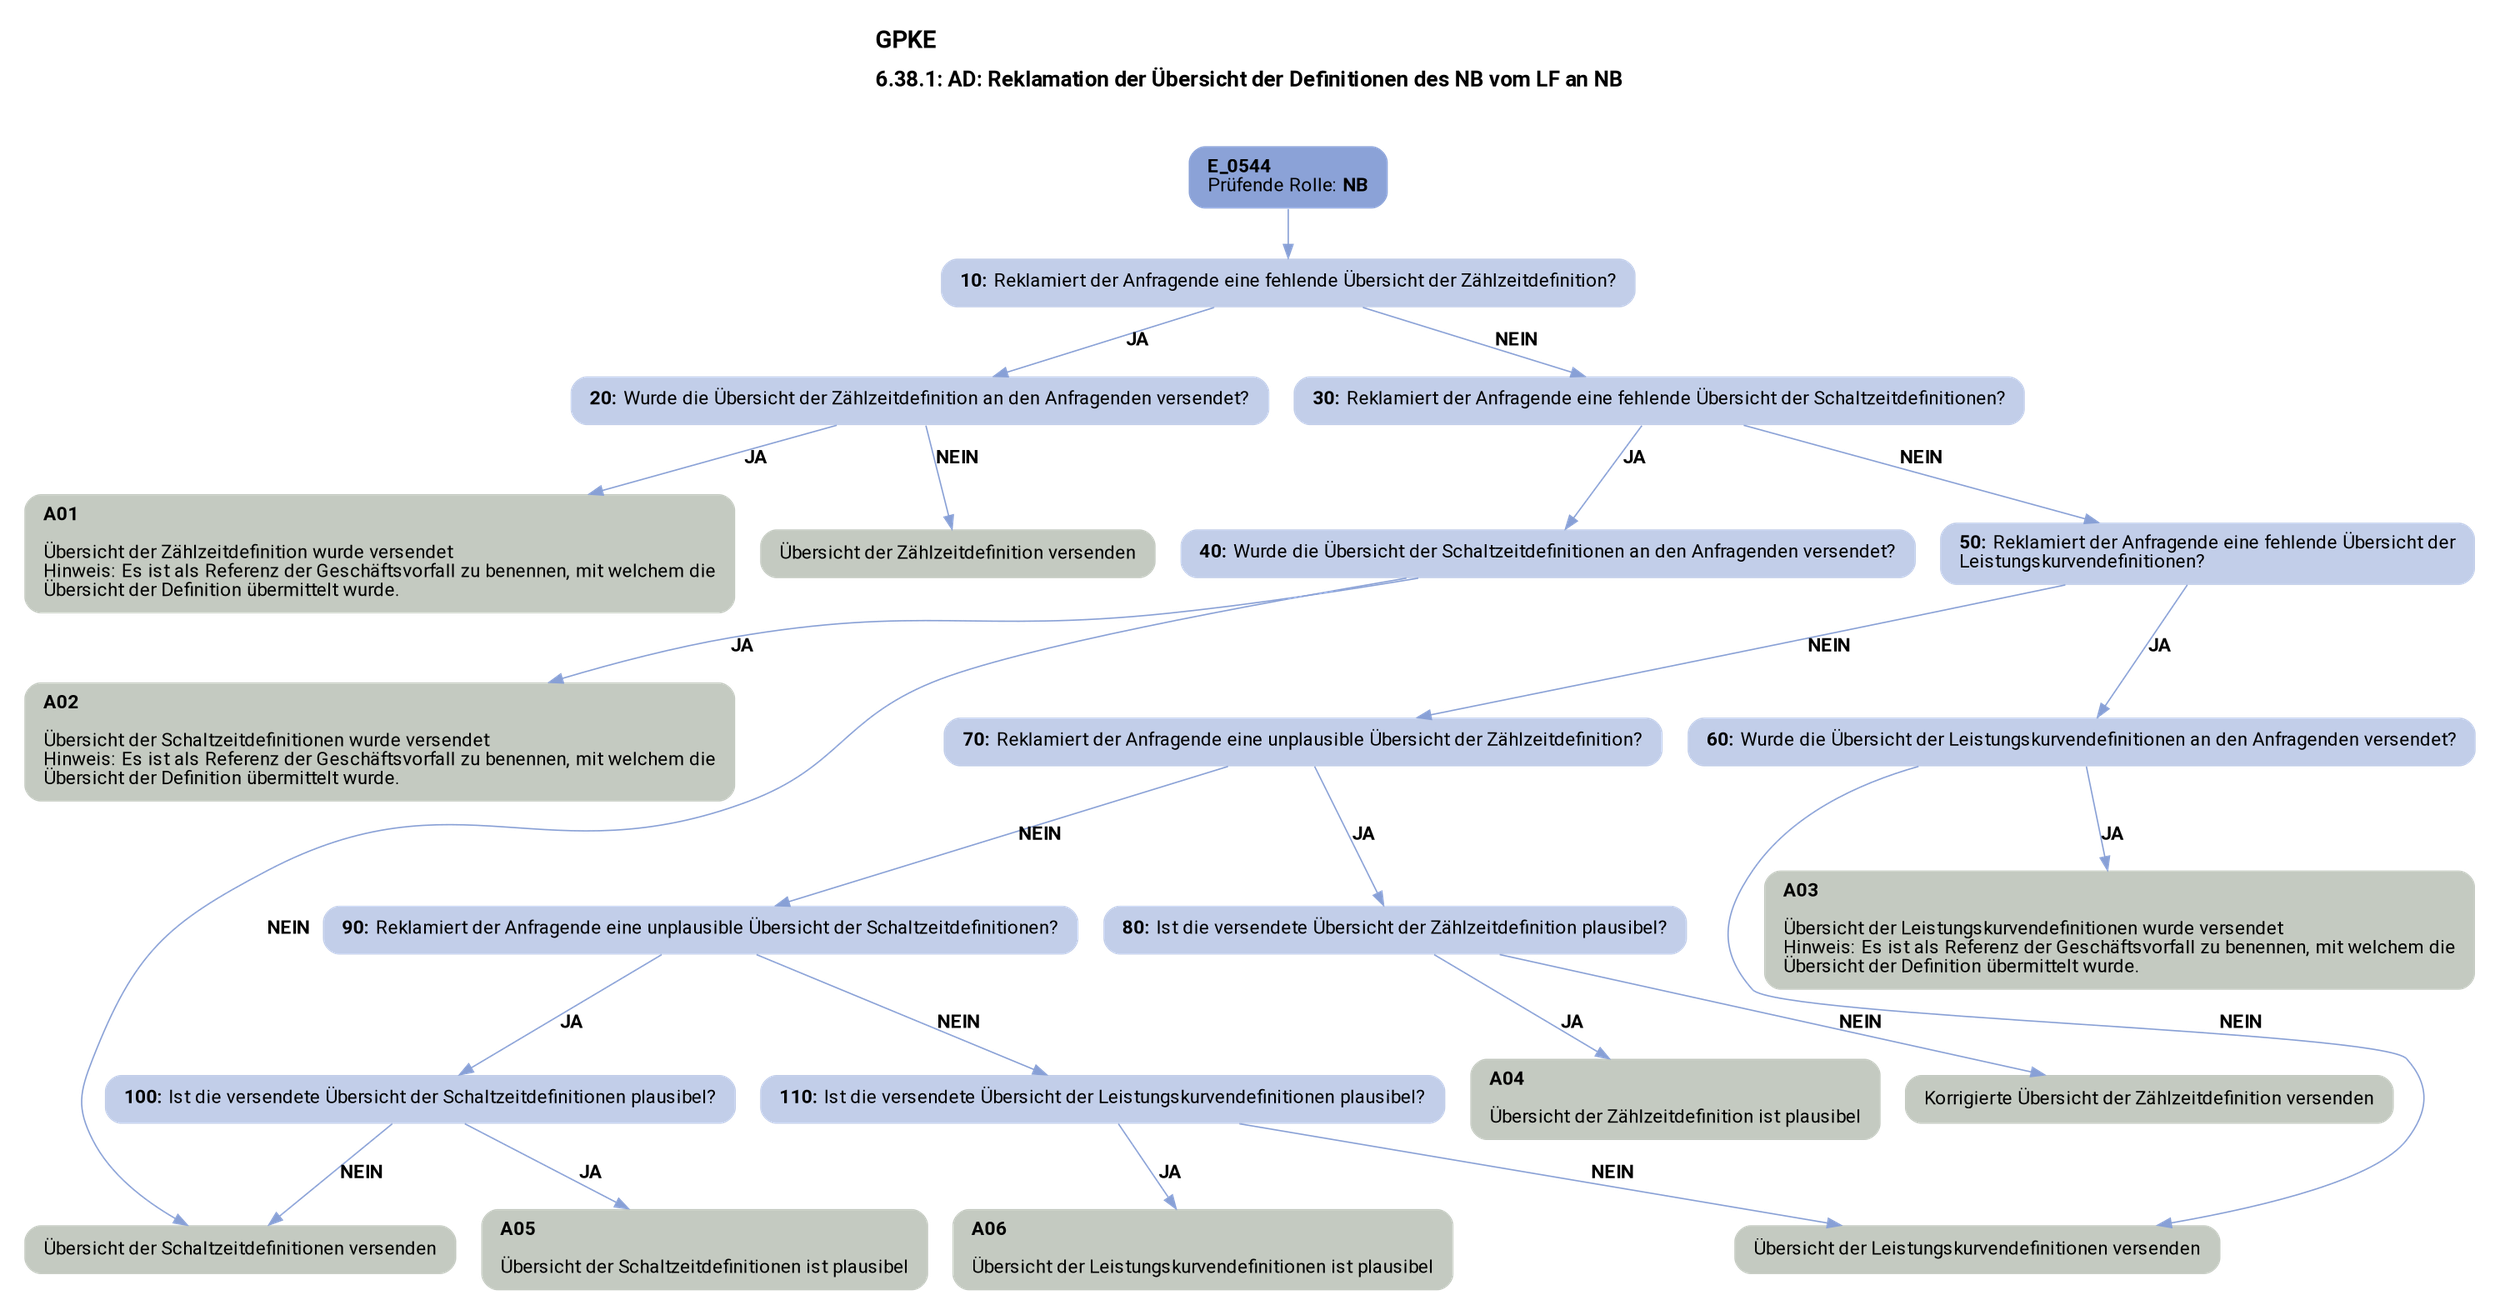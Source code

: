 digraph D {
    labelloc="t";
    label=<<B><FONT POINT-SIZE="18">GPKE</FONT></B><BR align="left"/><BR/><B><FONT POINT-SIZE="16">6.38.1: AD: Reklamation der Übersicht der Definitionen des NB vom LF an NB</FONT></B><BR align="left"/><BR/><BR/><BR/>>;
    ratio="compress";
    concentrate=true;
    pack=true;
    rankdir=TB;
    packmode="array";
    size="20,20";
    fontsize=12;
    pad=0.25;
    "Start" [margin="0.2,0.12", shape=box, style="filled,rounded", penwidth=0.0, fillcolor="#8ba2d7", label=<<B>E_0544</B><BR align="left"/><FONT>Prüfende Rolle: <B>NB</B></FONT><BR align="center"/>>, fontname="Roboto, sans-serif"];
    "10" [margin="0.2,0.12", shape=box, style="filled,rounded", penwidth=0.0, fillcolor="#c2cee9", label=<<B>10: </B>Reklamiert der Anfragende eine fehlende Übersicht der Zählzeitdefinition?<BR align="left"/>>, fontname="Roboto, sans-serif"];
    "20" [margin="0.2,0.12", shape=box, style="filled,rounded", penwidth=0.0, fillcolor="#c2cee9", label=<<B>20: </B>Wurde die Übersicht der Zählzeitdefinition an den Anfragenden versendet?<BR align="left"/>>, fontname="Roboto, sans-serif"];
    "A01" [margin="0.2,0.12", shape=box, style="filled,rounded", penwidth=0.0, fillcolor="#c4cac1", label=<<B>A01</B><BR align="left"/><BR align="left"/><FONT>Übersicht der Zählzeitdefinition wurde versendet<BR align="left"/>Hinweis: Es ist als Referenz der Geschäftsvorfall zu benennen, mit welchem die<BR align="left"/>Übersicht der Definition übermittelt wurde.<BR align="left"/></FONT>>, fontname="Roboto, sans-serif"];
    "Übersicht der Zählzeitdefinition versenden" [margin="0.2,0.12", shape=box, style="filled,rounded", penwidth=0.0, fillcolor="#c4cac1", label=<<FONT>Übersicht der Zählzeitdefinition versenden<BR align="left"/></FONT>>, fontname="Roboto, sans-serif"];
    "30" [margin="0.2,0.12", shape=box, style="filled,rounded", penwidth=0.0, fillcolor="#c2cee9", label=<<B>30: </B>Reklamiert der Anfragende eine fehlende Übersicht der Schaltzeitdefinitionen?<BR align="left"/>>, fontname="Roboto, sans-serif"];
    "40" [margin="0.2,0.12", shape=box, style="filled,rounded", penwidth=0.0, fillcolor="#c2cee9", label=<<B>40: </B>Wurde die Übersicht der Schaltzeitdefinitionen an den Anfragenden versendet?<BR align="left"/>>, fontname="Roboto, sans-serif"];
    "A02" [margin="0.2,0.12", shape=box, style="filled,rounded", penwidth=0.0, fillcolor="#c4cac1", label=<<B>A02</B><BR align="left"/><BR align="left"/><FONT>Übersicht der Schaltzeitdefinitionen wurde versendet<BR align="left"/>Hinweis: Es ist als Referenz der Geschäftsvorfall zu benennen, mit welchem die<BR align="left"/>Übersicht der Definition übermittelt wurde.<BR align="left"/></FONT>>, fontname="Roboto, sans-serif"];
    "Übersicht der Schaltzeitdefinitionen versenden" [margin="0.2,0.12", shape=box, style="filled,rounded", penwidth=0.0, fillcolor="#c4cac1", label=<<FONT>Übersicht der Schaltzeitdefinitionen versenden<BR align="left"/></FONT>>, fontname="Roboto, sans-serif"];
    "50" [margin="0.2,0.12", shape=box, style="filled,rounded", penwidth=0.0, fillcolor="#c2cee9", label=<<B>50: </B>Reklamiert der Anfragende eine fehlende Übersicht der<BR align="left"/>Leistungskurvendefinitionen?<BR align="left"/>>, fontname="Roboto, sans-serif"];
    "60" [margin="0.2,0.12", shape=box, style="filled,rounded", penwidth=0.0, fillcolor="#c2cee9", label=<<B>60: </B>Wurde die Übersicht der Leistungskurvendefinitionen an den Anfragenden versendet?<BR align="left"/>>, fontname="Roboto, sans-serif"];
    "A03" [margin="0.2,0.12", shape=box, style="filled,rounded", penwidth=0.0, fillcolor="#c4cac1", label=<<B>A03</B><BR align="left"/><BR align="left"/><FONT>Übersicht der Leistungskurvendefinitionen wurde versendet<BR align="left"/>Hinweis: Es ist als Referenz der Geschäftsvorfall zu benennen, mit welchem die<BR align="left"/>Übersicht der Definition übermittelt wurde.<BR align="left"/></FONT>>, fontname="Roboto, sans-serif"];
    "Übersicht der Leistungskurvendefinitionen versenden" [margin="0.2,0.12", shape=box, style="filled,rounded", penwidth=0.0, fillcolor="#c4cac1", label=<<FONT>Übersicht der Leistungskurvendefinitionen versenden<BR align="left"/></FONT>>, fontname="Roboto, sans-serif"];
    "70" [margin="0.2,0.12", shape=box, style="filled,rounded", penwidth=0.0, fillcolor="#c2cee9", label=<<B>70: </B>Reklamiert der Anfragende eine unplausible Übersicht der Zählzeitdefinition?<BR align="left"/>>, fontname="Roboto, sans-serif"];
    "80" [margin="0.2,0.12", shape=box, style="filled,rounded", penwidth=0.0, fillcolor="#c2cee9", label=<<B>80: </B>Ist die versendete Übersicht der Zählzeitdefinition plausibel?<BR align="left"/>>, fontname="Roboto, sans-serif"];
    "A04" [margin="0.2,0.12", shape=box, style="filled,rounded", penwidth=0.0, fillcolor="#c4cac1", label=<<B>A04</B><BR align="left"/><BR align="left"/><FONT>Übersicht der Zählzeitdefinition ist plausibel<BR align="left"/></FONT>>, fontname="Roboto, sans-serif"];
    "Korrigierte Übersicht der Zählzeitdefinition versenden" [margin="0.2,0.12", shape=box, style="filled,rounded", penwidth=0.0, fillcolor="#c4cac1", label=<<FONT>Korrigierte Übersicht der Zählzeitdefinition versenden<BR align="left"/></FONT>>, fontname="Roboto, sans-serif"];
    "90" [margin="0.2,0.12", shape=box, style="filled,rounded", penwidth=0.0, fillcolor="#c2cee9", label=<<B>90: </B>Reklamiert der Anfragende eine unplausible Übersicht der Schaltzeitdefinitionen?<BR align="left"/>>, fontname="Roboto, sans-serif"];
    "100" [margin="0.2,0.12", shape=box, style="filled,rounded", penwidth=0.0, fillcolor="#c2cee9", label=<<B>100: </B>Ist die versendete Übersicht der Schaltzeitdefinitionen plausibel?<BR align="left"/>>, fontname="Roboto, sans-serif"];
    "A05" [margin="0.2,0.12", shape=box, style="filled,rounded", penwidth=0.0, fillcolor="#c4cac1", label=<<B>A05</B><BR align="left"/><BR align="left"/><FONT>Übersicht der Schaltzeitdefinitionen ist plausibel<BR align="left"/></FONT>>, fontname="Roboto, sans-serif"];
    "110" [margin="0.2,0.12", shape=box, style="filled,rounded", penwidth=0.0, fillcolor="#c2cee9", label=<<B>110: </B>Ist die versendete Übersicht der Leistungskurvendefinitionen plausibel?<BR align="left"/>>, fontname="Roboto, sans-serif"];
    "A06" [margin="0.2,0.12", shape=box, style="filled,rounded", penwidth=0.0, fillcolor="#c4cac1", label=<<B>A06</B><BR align="left"/><BR align="left"/><FONT>Übersicht der Leistungskurvendefinitionen ist plausibel<BR align="left"/></FONT>>, fontname="Roboto, sans-serif"];

    "Start" -> "10" [color="#88a0d6"];
    "10" -> "20" [label=<<B>JA</B>>, color="#88a0d6", fontname="Roboto, sans-serif"];
    "10" -> "30" [label=<<B>NEIN</B>>, color="#88a0d6", fontname="Roboto, sans-serif"];
    "20" -> "A01" [label=<<B>JA</B>>, color="#88a0d6", fontname="Roboto, sans-serif"];
    "20" -> "Übersicht der Zählzeitdefinition versenden" [label=<<B>NEIN</B>>, color="#88a0d6", fontname="Roboto, sans-serif"];
    "30" -> "40" [label=<<B>JA</B>>, color="#88a0d6", fontname="Roboto, sans-serif"];
    "30" -> "50" [label=<<B>NEIN</B>>, color="#88a0d6", fontname="Roboto, sans-serif"];
    "40" -> "A02" [label=<<B>JA</B>>, color="#88a0d6", fontname="Roboto, sans-serif"];
    "40" -> "Übersicht der Schaltzeitdefinitionen versenden" [label=<<B>NEIN</B>>, color="#88a0d6", fontname="Roboto, sans-serif"];
    "50" -> "60" [label=<<B>JA</B>>, color="#88a0d6", fontname="Roboto, sans-serif"];
    "50" -> "70" [label=<<B>NEIN</B>>, color="#88a0d6", fontname="Roboto, sans-serif"];
    "60" -> "A03" [label=<<B>JA</B>>, color="#88a0d6", fontname="Roboto, sans-serif"];
    "60" -> "Übersicht der Leistungskurvendefinitionen versenden" [label=<<B>NEIN</B>>, color="#88a0d6", fontname="Roboto, sans-serif"];
    "70" -> "80" [label=<<B>JA</B>>, color="#88a0d6", fontname="Roboto, sans-serif"];
    "70" -> "90" [label=<<B>NEIN</B>>, color="#88a0d6", fontname="Roboto, sans-serif"];
    "80" -> "A04" [label=<<B>JA</B>>, color="#88a0d6", fontname="Roboto, sans-serif"];
    "80" -> "Korrigierte Übersicht der Zählzeitdefinition versenden" [label=<<B>NEIN</B>>, color="#88a0d6", fontname="Roboto, sans-serif"];
    "90" -> "100" [label=<<B>JA</B>>, color="#88a0d6", fontname="Roboto, sans-serif"];
    "90" -> "110" [label=<<B>NEIN</B>>, color="#88a0d6", fontname="Roboto, sans-serif"];
    "100" -> "A05" [label=<<B>JA</B>>, color="#88a0d6", fontname="Roboto, sans-serif"];
    "100" -> "Übersicht der Schaltzeitdefinitionen versenden" [label=<<B>NEIN</B>>, color="#88a0d6", fontname="Roboto, sans-serif"];
    "110" -> "A06" [label=<<B>JA</B>>, color="#88a0d6", fontname="Roboto, sans-serif"];
    "110" -> "Übersicht der Leistungskurvendefinitionen versenden" [label=<<B>NEIN</B>>, color="#88a0d6", fontname="Roboto, sans-serif"];

    bgcolor="transparent";
fontname="Roboto, sans-serif";
}